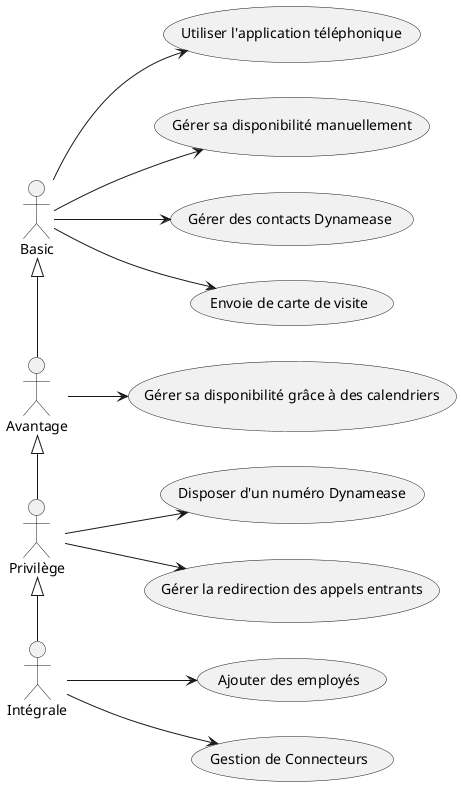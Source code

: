 @startuml


top to bottom direction
:Basic: <|- :Avantage:
Avantage <|- Privilège
Privilège <|- Intégrale

left to right direction
Basic --> (Utiliser l'application téléphonique)
Basic --> (Gérer sa disponibilité manuellement)
Basic --> (Gérer des contacts Dynamease)
Basic --> (Envoie de carte de visite)

Avantage --> (Gérer sa disponibilité grâce à des calendriers)

Privilège --> (Disposer d'un numéro Dynamease)
Privilège --> (Gérer la redirection des appels entrants)

Intégrale --> (Ajouter des employés)
Intégrale --> (Gestion de Connecteurs)

@end